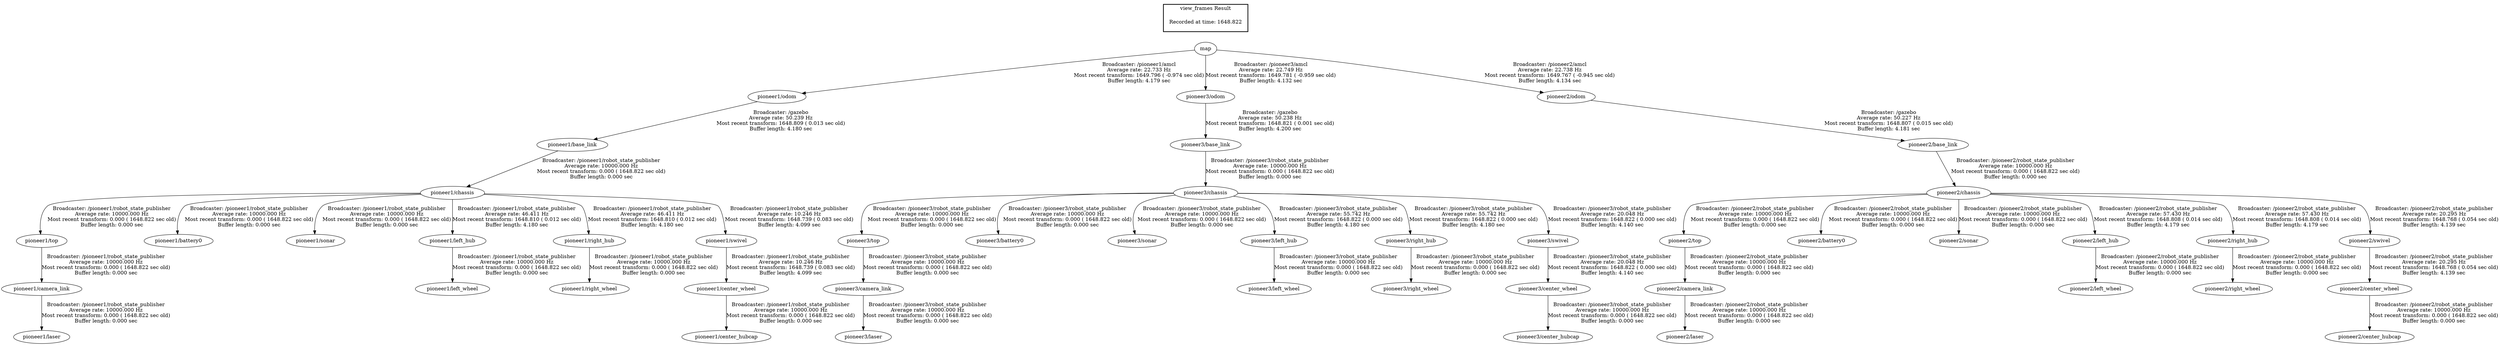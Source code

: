 digraph G {
"pioneer1/base_link" -> "pioneer1/chassis"[label="Broadcaster: /pioneer1/robot_state_publisher\nAverage rate: 10000.000 Hz\nMost recent transform: 0.000 ( 1648.822 sec old)\nBuffer length: 0.000 sec\n"];
"pioneer1/odom" -> "pioneer1/base_link"[label="Broadcaster: /gazebo\nAverage rate: 50.239 Hz\nMost recent transform: 1648.809 ( 0.013 sec old)\nBuffer length: 4.180 sec\n"];
"pioneer1/top" -> "pioneer1/camera_link"[label="Broadcaster: /pioneer1/robot_state_publisher\nAverage rate: 10000.000 Hz\nMost recent transform: 0.000 ( 1648.822 sec old)\nBuffer length: 0.000 sec\n"];
"pioneer1/chassis" -> "pioneer1/top"[label="Broadcaster: /pioneer1/robot_state_publisher\nAverage rate: 10000.000 Hz\nMost recent transform: 0.000 ( 1648.822 sec old)\nBuffer length: 0.000 sec\n"];
"pioneer1/chassis" -> "pioneer1/battery0"[label="Broadcaster: /pioneer1/robot_state_publisher\nAverage rate: 10000.000 Hz\nMost recent transform: 0.000 ( 1648.822 sec old)\nBuffer length: 0.000 sec\n"];
"pioneer1/chassis" -> "pioneer1/sonar"[label="Broadcaster: /pioneer1/robot_state_publisher\nAverage rate: 10000.000 Hz\nMost recent transform: 0.000 ( 1648.822 sec old)\nBuffer length: 0.000 sec\n"];
"pioneer1/camera_link" -> "pioneer1/laser"[label="Broadcaster: /pioneer1/robot_state_publisher\nAverage rate: 10000.000 Hz\nMost recent transform: 0.000 ( 1648.822 sec old)\nBuffer length: 0.000 sec\n"];
"pioneer1/left_hub" -> "pioneer1/left_wheel"[label="Broadcaster: /pioneer1/robot_state_publisher\nAverage rate: 10000.000 Hz\nMost recent transform: 0.000 ( 1648.822 sec old)\nBuffer length: 0.000 sec\n"];
"pioneer1/chassis" -> "pioneer1/left_hub"[label="Broadcaster: /pioneer1/robot_state_publisher\nAverage rate: 46.411 Hz\nMost recent transform: 1648.810 ( 0.012 sec old)\nBuffer length: 4.180 sec\n"];
"pioneer1/right_hub" -> "pioneer1/right_wheel"[label="Broadcaster: /pioneer1/robot_state_publisher\nAverage rate: 10000.000 Hz\nMost recent transform: 0.000 ( 1648.822 sec old)\nBuffer length: 0.000 sec\n"];
"pioneer1/chassis" -> "pioneer1/right_hub"[label="Broadcaster: /pioneer1/robot_state_publisher\nAverage rate: 46.411 Hz\nMost recent transform: 1648.810 ( 0.012 sec old)\nBuffer length: 4.180 sec\n"];
"pioneer1/center_wheel" -> "pioneer1/center_hubcap"[label="Broadcaster: /pioneer1/robot_state_publisher\nAverage rate: 10000.000 Hz\nMost recent transform: 0.000 ( 1648.822 sec old)\nBuffer length: 0.000 sec\n"];
"pioneer1/swivel" -> "pioneer1/center_wheel"[label="Broadcaster: /pioneer1/robot_state_publisher\nAverage rate: 10.246 Hz\nMost recent transform: 1648.739 ( 0.083 sec old)\nBuffer length: 4.099 sec\n"];
"pioneer3/base_link" -> "pioneer3/chassis"[label="Broadcaster: /pioneer3/robot_state_publisher\nAverage rate: 10000.000 Hz\nMost recent transform: 0.000 ( 1648.822 sec old)\nBuffer length: 0.000 sec\n"];
"pioneer3/odom" -> "pioneer3/base_link"[label="Broadcaster: /gazebo\nAverage rate: 50.238 Hz\nMost recent transform: 1648.821 ( 0.001 sec old)\nBuffer length: 4.200 sec\n"];
"pioneer3/top" -> "pioneer3/camera_link"[label="Broadcaster: /pioneer3/robot_state_publisher\nAverage rate: 10000.000 Hz\nMost recent transform: 0.000 ( 1648.822 sec old)\nBuffer length: 0.000 sec\n"];
"pioneer3/chassis" -> "pioneer3/top"[label="Broadcaster: /pioneer3/robot_state_publisher\nAverage rate: 10000.000 Hz\nMost recent transform: 0.000 ( 1648.822 sec old)\nBuffer length: 0.000 sec\n"];
"pioneer3/chassis" -> "pioneer3/battery0"[label="Broadcaster: /pioneer3/robot_state_publisher\nAverage rate: 10000.000 Hz\nMost recent transform: 0.000 ( 1648.822 sec old)\nBuffer length: 0.000 sec\n"];
"pioneer3/chassis" -> "pioneer3/sonar"[label="Broadcaster: /pioneer3/robot_state_publisher\nAverage rate: 10000.000 Hz\nMost recent transform: 0.000 ( 1648.822 sec old)\nBuffer length: 0.000 sec\n"];
"pioneer3/camera_link" -> "pioneer3/laser"[label="Broadcaster: /pioneer3/robot_state_publisher\nAverage rate: 10000.000 Hz\nMost recent transform: 0.000 ( 1648.822 sec old)\nBuffer length: 0.000 sec\n"];
"pioneer3/left_hub" -> "pioneer3/left_wheel"[label="Broadcaster: /pioneer3/robot_state_publisher\nAverage rate: 10000.000 Hz\nMost recent transform: 0.000 ( 1648.822 sec old)\nBuffer length: 0.000 sec\n"];
"pioneer3/chassis" -> "pioneer3/left_hub"[label="Broadcaster: /pioneer3/robot_state_publisher\nAverage rate: 55.742 Hz\nMost recent transform: 1648.822 ( 0.000 sec old)\nBuffer length: 4.180 sec\n"];
"pioneer3/right_hub" -> "pioneer3/right_wheel"[label="Broadcaster: /pioneer3/robot_state_publisher\nAverage rate: 10000.000 Hz\nMost recent transform: 0.000 ( 1648.822 sec old)\nBuffer length: 0.000 sec\n"];
"pioneer3/chassis" -> "pioneer3/right_hub"[label="Broadcaster: /pioneer3/robot_state_publisher\nAverage rate: 55.742 Hz\nMost recent transform: 1648.822 ( 0.000 sec old)\nBuffer length: 4.180 sec\n"];
"pioneer3/center_wheel" -> "pioneer3/center_hubcap"[label="Broadcaster: /pioneer3/robot_state_publisher\nAverage rate: 10000.000 Hz\nMost recent transform: 0.000 ( 1648.822 sec old)\nBuffer length: 0.000 sec\n"];
"pioneer3/swivel" -> "pioneer3/center_wheel"[label="Broadcaster: /pioneer3/robot_state_publisher\nAverage rate: 20.048 Hz\nMost recent transform: 1648.822 ( 0.000 sec old)\nBuffer length: 4.140 sec\n"];
"pioneer2/base_link" -> "pioneer2/chassis"[label="Broadcaster: /pioneer2/robot_state_publisher\nAverage rate: 10000.000 Hz\nMost recent transform: 0.000 ( 1648.822 sec old)\nBuffer length: 0.000 sec\n"];
"pioneer2/odom" -> "pioneer2/base_link"[label="Broadcaster: /gazebo\nAverage rate: 50.227 Hz\nMost recent transform: 1648.807 ( 0.015 sec old)\nBuffer length: 4.181 sec\n"];
"pioneer2/top" -> "pioneer2/camera_link"[label="Broadcaster: /pioneer2/robot_state_publisher\nAverage rate: 10000.000 Hz\nMost recent transform: 0.000 ( 1648.822 sec old)\nBuffer length: 0.000 sec\n"];
"pioneer2/chassis" -> "pioneer2/top"[label="Broadcaster: /pioneer2/robot_state_publisher\nAverage rate: 10000.000 Hz\nMost recent transform: 0.000 ( 1648.822 sec old)\nBuffer length: 0.000 sec\n"];
"pioneer2/chassis" -> "pioneer2/battery0"[label="Broadcaster: /pioneer2/robot_state_publisher\nAverage rate: 10000.000 Hz\nMost recent transform: 0.000 ( 1648.822 sec old)\nBuffer length: 0.000 sec\n"];
"pioneer2/chassis" -> "pioneer2/sonar"[label="Broadcaster: /pioneer2/robot_state_publisher\nAverage rate: 10000.000 Hz\nMost recent transform: 0.000 ( 1648.822 sec old)\nBuffer length: 0.000 sec\n"];
"pioneer2/camera_link" -> "pioneer2/laser"[label="Broadcaster: /pioneer2/robot_state_publisher\nAverage rate: 10000.000 Hz\nMost recent transform: 0.000 ( 1648.822 sec old)\nBuffer length: 0.000 sec\n"];
"pioneer2/left_hub" -> "pioneer2/left_wheel"[label="Broadcaster: /pioneer2/robot_state_publisher\nAverage rate: 10000.000 Hz\nMost recent transform: 0.000 ( 1648.822 sec old)\nBuffer length: 0.000 sec\n"];
"pioneer2/chassis" -> "pioneer2/left_hub"[label="Broadcaster: /pioneer2/robot_state_publisher\nAverage rate: 57.430 Hz\nMost recent transform: 1648.808 ( 0.014 sec old)\nBuffer length: 4.179 sec\n"];
"pioneer2/right_hub" -> "pioneer2/right_wheel"[label="Broadcaster: /pioneer2/robot_state_publisher\nAverage rate: 10000.000 Hz\nMost recent transform: 0.000 ( 1648.822 sec old)\nBuffer length: 0.000 sec\n"];
"pioneer2/chassis" -> "pioneer2/right_hub"[label="Broadcaster: /pioneer2/robot_state_publisher\nAverage rate: 57.430 Hz\nMost recent transform: 1648.808 ( 0.014 sec old)\nBuffer length: 4.179 sec\n"];
"pioneer2/center_wheel" -> "pioneer2/center_hubcap"[label="Broadcaster: /pioneer2/robot_state_publisher\nAverage rate: 10000.000 Hz\nMost recent transform: 0.000 ( 1648.822 sec old)\nBuffer length: 0.000 sec\n"];
"pioneer2/swivel" -> "pioneer2/center_wheel"[label="Broadcaster: /pioneer2/robot_state_publisher\nAverage rate: 20.295 Hz\nMost recent transform: 1648.768 ( 0.054 sec old)\nBuffer length: 4.139 sec\n"];
"map" -> "pioneer3/odom"[label="Broadcaster: /pioneer3/amcl\nAverage rate: 22.749 Hz\nMost recent transform: 1649.781 ( -0.959 sec old)\nBuffer length: 4.132 sec\n"];
"map" -> "pioneer2/odom"[label="Broadcaster: /pioneer2/amcl\nAverage rate: 22.738 Hz\nMost recent transform: 1649.767 ( -0.945 sec old)\nBuffer length: 4.134 sec\n"];
"map" -> "pioneer1/odom"[label="Broadcaster: /pioneer1/amcl\nAverage rate: 22.733 Hz\nMost recent transform: 1649.796 ( -0.974 sec old)\nBuffer length: 4.179 sec\n"];
"pioneer2/chassis" -> "pioneer2/swivel"[label="Broadcaster: /pioneer2/robot_state_publisher\nAverage rate: 20.295 Hz\nMost recent transform: 1648.768 ( 0.054 sec old)\nBuffer length: 4.139 sec\n"];
"pioneer1/chassis" -> "pioneer1/swivel"[label="Broadcaster: /pioneer1/robot_state_publisher\nAverage rate: 10.246 Hz\nMost recent transform: 1648.739 ( 0.083 sec old)\nBuffer length: 4.099 sec\n"];
"pioneer3/chassis" -> "pioneer3/swivel"[label="Broadcaster: /pioneer3/robot_state_publisher\nAverage rate: 20.048 Hz\nMost recent transform: 1648.822 ( 0.000 sec old)\nBuffer length: 4.140 sec\n"];
edge [style=invis];
 subgraph cluster_legend { style=bold; color=black; label ="view_frames Result";
"Recorded at time: 1648.822"[ shape=plaintext ] ;
 }->"map";
}